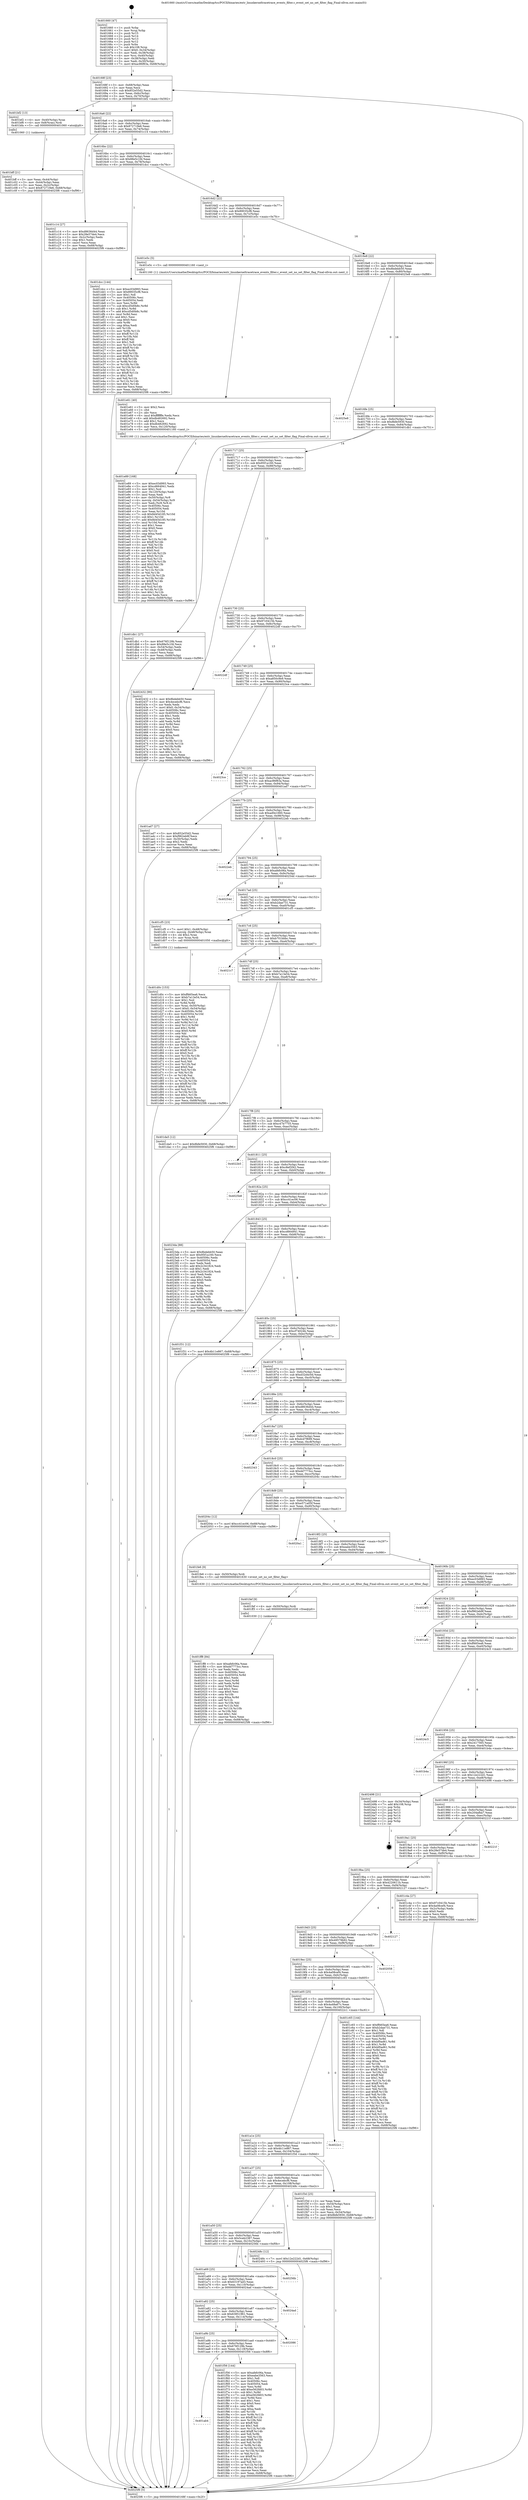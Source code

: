 digraph "0x401660" {
  label = "0x401660 (/mnt/c/Users/mathe/Desktop/tcc/POCII/binaries/extr_linuxkerneltracetrace_events_filter.c_event_set_no_set_filter_flag_Final-ollvm.out::main(0))"
  labelloc = "t"
  node[shape=record]

  Entry [label="",width=0.3,height=0.3,shape=circle,fillcolor=black,style=filled]
  "0x40168f" [label="{
     0x40168f [23]\l
     | [instrs]\l
     &nbsp;&nbsp;0x40168f \<+3\>: mov -0x68(%rbp),%eax\l
     &nbsp;&nbsp;0x401692 \<+2\>: mov %eax,%ecx\l
     &nbsp;&nbsp;0x401694 \<+6\>: sub $0x852e55d2,%ecx\l
     &nbsp;&nbsp;0x40169a \<+3\>: mov %eax,-0x6c(%rbp)\l
     &nbsp;&nbsp;0x40169d \<+3\>: mov %ecx,-0x70(%rbp)\l
     &nbsp;&nbsp;0x4016a0 \<+6\>: je 0000000000401bf2 \<main+0x592\>\l
  }"]
  "0x401bf2" [label="{
     0x401bf2 [13]\l
     | [instrs]\l
     &nbsp;&nbsp;0x401bf2 \<+4\>: mov -0x40(%rbp),%rax\l
     &nbsp;&nbsp;0x401bf6 \<+4\>: mov 0x8(%rax),%rdi\l
     &nbsp;&nbsp;0x401bfa \<+5\>: call 0000000000401060 \<atoi@plt\>\l
     | [calls]\l
     &nbsp;&nbsp;0x401060 \{1\} (unknown)\l
  }"]
  "0x4016a6" [label="{
     0x4016a6 [22]\l
     | [instrs]\l
     &nbsp;&nbsp;0x4016a6 \<+5\>: jmp 00000000004016ab \<main+0x4b\>\l
     &nbsp;&nbsp;0x4016ab \<+3\>: mov -0x6c(%rbp),%eax\l
     &nbsp;&nbsp;0x4016ae \<+5\>: sub $0x872719e6,%eax\l
     &nbsp;&nbsp;0x4016b3 \<+3\>: mov %eax,-0x74(%rbp)\l
     &nbsp;&nbsp;0x4016b6 \<+6\>: je 0000000000401c14 \<main+0x5b4\>\l
  }"]
  Exit [label="",width=0.3,height=0.3,shape=circle,fillcolor=black,style=filled,peripheries=2]
  "0x401c14" [label="{
     0x401c14 [27]\l
     | [instrs]\l
     &nbsp;&nbsp;0x401c14 \<+5\>: mov $0xd8636d44,%eax\l
     &nbsp;&nbsp;0x401c19 \<+5\>: mov $0x28e57de4,%ecx\l
     &nbsp;&nbsp;0x401c1e \<+3\>: mov -0x2c(%rbp),%edx\l
     &nbsp;&nbsp;0x401c21 \<+3\>: cmp $0x1,%edx\l
     &nbsp;&nbsp;0x401c24 \<+3\>: cmovl %ecx,%eax\l
     &nbsp;&nbsp;0x401c27 \<+3\>: mov %eax,-0x68(%rbp)\l
     &nbsp;&nbsp;0x401c2a \<+5\>: jmp 00000000004025f6 \<main+0xf96\>\l
  }"]
  "0x4016bc" [label="{
     0x4016bc [22]\l
     | [instrs]\l
     &nbsp;&nbsp;0x4016bc \<+5\>: jmp 00000000004016c1 \<main+0x61\>\l
     &nbsp;&nbsp;0x4016c1 \<+3\>: mov -0x6c(%rbp),%eax\l
     &nbsp;&nbsp;0x4016c4 \<+5\>: sub $0x88e5c1fd,%eax\l
     &nbsp;&nbsp;0x4016c9 \<+3\>: mov %eax,-0x78(%rbp)\l
     &nbsp;&nbsp;0x4016cc \<+6\>: je 0000000000401dcc \<main+0x76c\>\l
  }"]
  "0x401ff8" [label="{
     0x401ff8 [84]\l
     | [instrs]\l
     &nbsp;&nbsp;0x401ff8 \<+5\>: mov $0xafefc06a,%eax\l
     &nbsp;&nbsp;0x401ffd \<+5\>: mov $0xdd7773cc,%ecx\l
     &nbsp;&nbsp;0x402002 \<+2\>: xor %edx,%edx\l
     &nbsp;&nbsp;0x402004 \<+7\>: mov 0x40506c,%esi\l
     &nbsp;&nbsp;0x40200b \<+8\>: mov 0x405054,%r8d\l
     &nbsp;&nbsp;0x402013 \<+3\>: sub $0x1,%edx\l
     &nbsp;&nbsp;0x402016 \<+3\>: mov %esi,%r9d\l
     &nbsp;&nbsp;0x402019 \<+3\>: add %edx,%r9d\l
     &nbsp;&nbsp;0x40201c \<+4\>: imul %r9d,%esi\l
     &nbsp;&nbsp;0x402020 \<+3\>: and $0x1,%esi\l
     &nbsp;&nbsp;0x402023 \<+3\>: cmp $0x0,%esi\l
     &nbsp;&nbsp;0x402026 \<+4\>: sete %r10b\l
     &nbsp;&nbsp;0x40202a \<+4\>: cmp $0xa,%r8d\l
     &nbsp;&nbsp;0x40202e \<+4\>: setl %r11b\l
     &nbsp;&nbsp;0x402032 \<+3\>: mov %r10b,%bl\l
     &nbsp;&nbsp;0x402035 \<+3\>: and %r11b,%bl\l
     &nbsp;&nbsp;0x402038 \<+3\>: xor %r11b,%r10b\l
     &nbsp;&nbsp;0x40203b \<+3\>: or %r10b,%bl\l
     &nbsp;&nbsp;0x40203e \<+3\>: test $0x1,%bl\l
     &nbsp;&nbsp;0x402041 \<+3\>: cmovne %ecx,%eax\l
     &nbsp;&nbsp;0x402044 \<+3\>: mov %eax,-0x68(%rbp)\l
     &nbsp;&nbsp;0x402047 \<+5\>: jmp 00000000004025f6 \<main+0xf96\>\l
  }"]
  "0x401dcc" [label="{
     0x401dcc [144]\l
     | [instrs]\l
     &nbsp;&nbsp;0x401dcc \<+5\>: mov $0xec03d993,%eax\l
     &nbsp;&nbsp;0x401dd1 \<+5\>: mov $0x89035cf8,%ecx\l
     &nbsp;&nbsp;0x401dd6 \<+2\>: mov $0x1,%dl\l
     &nbsp;&nbsp;0x401dd8 \<+7\>: mov 0x40506c,%esi\l
     &nbsp;&nbsp;0x401ddf \<+7\>: mov 0x405054,%edi\l
     &nbsp;&nbsp;0x401de6 \<+3\>: mov %esi,%r8d\l
     &nbsp;&nbsp;0x401de9 \<+7\>: sub $0xcd5d0b8c,%r8d\l
     &nbsp;&nbsp;0x401df0 \<+4\>: sub $0x1,%r8d\l
     &nbsp;&nbsp;0x401df4 \<+7\>: add $0xcd5d0b8c,%r8d\l
     &nbsp;&nbsp;0x401dfb \<+4\>: imul %r8d,%esi\l
     &nbsp;&nbsp;0x401dff \<+3\>: and $0x1,%esi\l
     &nbsp;&nbsp;0x401e02 \<+3\>: cmp $0x0,%esi\l
     &nbsp;&nbsp;0x401e05 \<+4\>: sete %r9b\l
     &nbsp;&nbsp;0x401e09 \<+3\>: cmp $0xa,%edi\l
     &nbsp;&nbsp;0x401e0c \<+4\>: setl %r10b\l
     &nbsp;&nbsp;0x401e10 \<+3\>: mov %r9b,%r11b\l
     &nbsp;&nbsp;0x401e13 \<+4\>: xor $0xff,%r11b\l
     &nbsp;&nbsp;0x401e17 \<+3\>: mov %r10b,%bl\l
     &nbsp;&nbsp;0x401e1a \<+3\>: xor $0xff,%bl\l
     &nbsp;&nbsp;0x401e1d \<+3\>: xor $0x1,%dl\l
     &nbsp;&nbsp;0x401e20 \<+3\>: mov %r11b,%r14b\l
     &nbsp;&nbsp;0x401e23 \<+4\>: and $0xff,%r14b\l
     &nbsp;&nbsp;0x401e27 \<+3\>: and %dl,%r9b\l
     &nbsp;&nbsp;0x401e2a \<+3\>: mov %bl,%r15b\l
     &nbsp;&nbsp;0x401e2d \<+4\>: and $0xff,%r15b\l
     &nbsp;&nbsp;0x401e31 \<+3\>: and %dl,%r10b\l
     &nbsp;&nbsp;0x401e34 \<+3\>: or %r9b,%r14b\l
     &nbsp;&nbsp;0x401e37 \<+3\>: or %r10b,%r15b\l
     &nbsp;&nbsp;0x401e3a \<+3\>: xor %r15b,%r14b\l
     &nbsp;&nbsp;0x401e3d \<+3\>: or %bl,%r11b\l
     &nbsp;&nbsp;0x401e40 \<+4\>: xor $0xff,%r11b\l
     &nbsp;&nbsp;0x401e44 \<+3\>: or $0x1,%dl\l
     &nbsp;&nbsp;0x401e47 \<+3\>: and %dl,%r11b\l
     &nbsp;&nbsp;0x401e4a \<+3\>: or %r11b,%r14b\l
     &nbsp;&nbsp;0x401e4d \<+4\>: test $0x1,%r14b\l
     &nbsp;&nbsp;0x401e51 \<+3\>: cmovne %ecx,%eax\l
     &nbsp;&nbsp;0x401e54 \<+3\>: mov %eax,-0x68(%rbp)\l
     &nbsp;&nbsp;0x401e57 \<+5\>: jmp 00000000004025f6 \<main+0xf96\>\l
  }"]
  "0x4016d2" [label="{
     0x4016d2 [22]\l
     | [instrs]\l
     &nbsp;&nbsp;0x4016d2 \<+5\>: jmp 00000000004016d7 \<main+0x77\>\l
     &nbsp;&nbsp;0x4016d7 \<+3\>: mov -0x6c(%rbp),%eax\l
     &nbsp;&nbsp;0x4016da \<+5\>: sub $0x89035cf8,%eax\l
     &nbsp;&nbsp;0x4016df \<+3\>: mov %eax,-0x7c(%rbp)\l
     &nbsp;&nbsp;0x4016e2 \<+6\>: je 0000000000401e5c \<main+0x7fc\>\l
  }"]
  "0x401fef" [label="{
     0x401fef [9]\l
     | [instrs]\l
     &nbsp;&nbsp;0x401fef \<+4\>: mov -0x50(%rbp),%rdi\l
     &nbsp;&nbsp;0x401ff3 \<+5\>: call 0000000000401030 \<free@plt\>\l
     | [calls]\l
     &nbsp;&nbsp;0x401030 \{1\} (unknown)\l
  }"]
  "0x401e5c" [label="{
     0x401e5c [5]\l
     | [instrs]\l
     &nbsp;&nbsp;0x401e5c \<+5\>: call 0000000000401160 \<next_i\>\l
     | [calls]\l
     &nbsp;&nbsp;0x401160 \{1\} (/mnt/c/Users/mathe/Desktop/tcc/POCII/binaries/extr_linuxkerneltracetrace_events_filter.c_event_set_no_set_filter_flag_Final-ollvm.out::next_i)\l
  }"]
  "0x4016e8" [label="{
     0x4016e8 [22]\l
     | [instrs]\l
     &nbsp;&nbsp;0x4016e8 \<+5\>: jmp 00000000004016ed \<main+0x8d\>\l
     &nbsp;&nbsp;0x4016ed \<+3\>: mov -0x6c(%rbp),%eax\l
     &nbsp;&nbsp;0x4016f0 \<+5\>: sub $0x8bdebb50,%eax\l
     &nbsp;&nbsp;0x4016f5 \<+3\>: mov %eax,-0x80(%rbp)\l
     &nbsp;&nbsp;0x4016f8 \<+6\>: je 00000000004025e8 \<main+0xf88\>\l
  }"]
  "0x401ab4" [label="{
     0x401ab4\l
  }", style=dashed]
  "0x4025e8" [label="{
     0x4025e8\l
  }", style=dashed]
  "0x4016fe" [label="{
     0x4016fe [25]\l
     | [instrs]\l
     &nbsp;&nbsp;0x4016fe \<+5\>: jmp 0000000000401703 \<main+0xa3\>\l
     &nbsp;&nbsp;0x401703 \<+3\>: mov -0x6c(%rbp),%eax\l
     &nbsp;&nbsp;0x401706 \<+5\>: sub $0x8bfe5930,%eax\l
     &nbsp;&nbsp;0x40170b \<+6\>: mov %eax,-0x84(%rbp)\l
     &nbsp;&nbsp;0x401711 \<+6\>: je 0000000000401db1 \<main+0x751\>\l
  }"]
  "0x401f56" [label="{
     0x401f56 [144]\l
     | [instrs]\l
     &nbsp;&nbsp;0x401f56 \<+5\>: mov $0xafefc06a,%eax\l
     &nbsp;&nbsp;0x401f5b \<+5\>: mov $0xeabe3563,%ecx\l
     &nbsp;&nbsp;0x401f60 \<+2\>: mov $0x1,%dl\l
     &nbsp;&nbsp;0x401f62 \<+7\>: mov 0x40506c,%esi\l
     &nbsp;&nbsp;0x401f69 \<+7\>: mov 0x405054,%edi\l
     &nbsp;&nbsp;0x401f70 \<+3\>: mov %esi,%r8d\l
     &nbsp;&nbsp;0x401f73 \<+7\>: add $0xe562fd03,%r8d\l
     &nbsp;&nbsp;0x401f7a \<+4\>: sub $0x1,%r8d\l
     &nbsp;&nbsp;0x401f7e \<+7\>: sub $0xe562fd03,%r8d\l
     &nbsp;&nbsp;0x401f85 \<+4\>: imul %r8d,%esi\l
     &nbsp;&nbsp;0x401f89 \<+3\>: and $0x1,%esi\l
     &nbsp;&nbsp;0x401f8c \<+3\>: cmp $0x0,%esi\l
     &nbsp;&nbsp;0x401f8f \<+4\>: sete %r9b\l
     &nbsp;&nbsp;0x401f93 \<+3\>: cmp $0xa,%edi\l
     &nbsp;&nbsp;0x401f96 \<+4\>: setl %r10b\l
     &nbsp;&nbsp;0x401f9a \<+3\>: mov %r9b,%r11b\l
     &nbsp;&nbsp;0x401f9d \<+4\>: xor $0xff,%r11b\l
     &nbsp;&nbsp;0x401fa1 \<+3\>: mov %r10b,%bl\l
     &nbsp;&nbsp;0x401fa4 \<+3\>: xor $0xff,%bl\l
     &nbsp;&nbsp;0x401fa7 \<+3\>: xor $0x1,%dl\l
     &nbsp;&nbsp;0x401faa \<+3\>: mov %r11b,%r14b\l
     &nbsp;&nbsp;0x401fad \<+4\>: and $0xff,%r14b\l
     &nbsp;&nbsp;0x401fb1 \<+3\>: and %dl,%r9b\l
     &nbsp;&nbsp;0x401fb4 \<+3\>: mov %bl,%r15b\l
     &nbsp;&nbsp;0x401fb7 \<+4\>: and $0xff,%r15b\l
     &nbsp;&nbsp;0x401fbb \<+3\>: and %dl,%r10b\l
     &nbsp;&nbsp;0x401fbe \<+3\>: or %r9b,%r14b\l
     &nbsp;&nbsp;0x401fc1 \<+3\>: or %r10b,%r15b\l
     &nbsp;&nbsp;0x401fc4 \<+3\>: xor %r15b,%r14b\l
     &nbsp;&nbsp;0x401fc7 \<+3\>: or %bl,%r11b\l
     &nbsp;&nbsp;0x401fca \<+4\>: xor $0xff,%r11b\l
     &nbsp;&nbsp;0x401fce \<+3\>: or $0x1,%dl\l
     &nbsp;&nbsp;0x401fd1 \<+3\>: and %dl,%r11b\l
     &nbsp;&nbsp;0x401fd4 \<+3\>: or %r11b,%r14b\l
     &nbsp;&nbsp;0x401fd7 \<+4\>: test $0x1,%r14b\l
     &nbsp;&nbsp;0x401fdb \<+3\>: cmovne %ecx,%eax\l
     &nbsp;&nbsp;0x401fde \<+3\>: mov %eax,-0x68(%rbp)\l
     &nbsp;&nbsp;0x401fe1 \<+5\>: jmp 00000000004025f6 \<main+0xf96\>\l
  }"]
  "0x401db1" [label="{
     0x401db1 [27]\l
     | [instrs]\l
     &nbsp;&nbsp;0x401db1 \<+5\>: mov $0x676f129b,%eax\l
     &nbsp;&nbsp;0x401db6 \<+5\>: mov $0x88e5c1fd,%ecx\l
     &nbsp;&nbsp;0x401dbb \<+3\>: mov -0x54(%rbp),%edx\l
     &nbsp;&nbsp;0x401dbe \<+3\>: cmp -0x48(%rbp),%edx\l
     &nbsp;&nbsp;0x401dc1 \<+3\>: cmovl %ecx,%eax\l
     &nbsp;&nbsp;0x401dc4 \<+3\>: mov %eax,-0x68(%rbp)\l
     &nbsp;&nbsp;0x401dc7 \<+5\>: jmp 00000000004025f6 \<main+0xf96\>\l
  }"]
  "0x401717" [label="{
     0x401717 [25]\l
     | [instrs]\l
     &nbsp;&nbsp;0x401717 \<+5\>: jmp 000000000040171c \<main+0xbc\>\l
     &nbsp;&nbsp;0x40171c \<+3\>: mov -0x6c(%rbp),%eax\l
     &nbsp;&nbsp;0x40171f \<+5\>: sub $0x95f1a160,%eax\l
     &nbsp;&nbsp;0x401724 \<+6\>: mov %eax,-0x88(%rbp)\l
     &nbsp;&nbsp;0x40172a \<+6\>: je 0000000000402432 \<main+0xdd2\>\l
  }"]
  "0x401a9b" [label="{
     0x401a9b [25]\l
     | [instrs]\l
     &nbsp;&nbsp;0x401a9b \<+5\>: jmp 0000000000401aa0 \<main+0x440\>\l
     &nbsp;&nbsp;0x401aa0 \<+3\>: mov -0x6c(%rbp),%eax\l
     &nbsp;&nbsp;0x401aa3 \<+5\>: sub $0x676f129b,%eax\l
     &nbsp;&nbsp;0x401aa8 \<+6\>: mov %eax,-0x118(%rbp)\l
     &nbsp;&nbsp;0x401aae \<+6\>: je 0000000000401f56 \<main+0x8f6\>\l
  }"]
  "0x402432" [label="{
     0x402432 [90]\l
     | [instrs]\l
     &nbsp;&nbsp;0x402432 \<+5\>: mov $0x8bdebb50,%eax\l
     &nbsp;&nbsp;0x402437 \<+5\>: mov $0x4ecebcf6,%ecx\l
     &nbsp;&nbsp;0x40243c \<+2\>: xor %edx,%edx\l
     &nbsp;&nbsp;0x40243e \<+7\>: movl $0x0,-0x34(%rbp)\l
     &nbsp;&nbsp;0x402445 \<+7\>: mov 0x40506c,%esi\l
     &nbsp;&nbsp;0x40244c \<+7\>: mov 0x405054,%edi\l
     &nbsp;&nbsp;0x402453 \<+3\>: sub $0x1,%edx\l
     &nbsp;&nbsp;0x402456 \<+3\>: mov %esi,%r8d\l
     &nbsp;&nbsp;0x402459 \<+3\>: add %edx,%r8d\l
     &nbsp;&nbsp;0x40245c \<+4\>: imul %r8d,%esi\l
     &nbsp;&nbsp;0x402460 \<+3\>: and $0x1,%esi\l
     &nbsp;&nbsp;0x402463 \<+3\>: cmp $0x0,%esi\l
     &nbsp;&nbsp;0x402466 \<+4\>: sete %r9b\l
     &nbsp;&nbsp;0x40246a \<+3\>: cmp $0xa,%edi\l
     &nbsp;&nbsp;0x40246d \<+4\>: setl %r10b\l
     &nbsp;&nbsp;0x402471 \<+3\>: mov %r9b,%r11b\l
     &nbsp;&nbsp;0x402474 \<+3\>: and %r10b,%r11b\l
     &nbsp;&nbsp;0x402477 \<+3\>: xor %r10b,%r9b\l
     &nbsp;&nbsp;0x40247a \<+3\>: or %r9b,%r11b\l
     &nbsp;&nbsp;0x40247d \<+4\>: test $0x1,%r11b\l
     &nbsp;&nbsp;0x402481 \<+3\>: cmovne %ecx,%eax\l
     &nbsp;&nbsp;0x402484 \<+3\>: mov %eax,-0x68(%rbp)\l
     &nbsp;&nbsp;0x402487 \<+5\>: jmp 00000000004025f6 \<main+0xf96\>\l
  }"]
  "0x401730" [label="{
     0x401730 [25]\l
     | [instrs]\l
     &nbsp;&nbsp;0x401730 \<+5\>: jmp 0000000000401735 \<main+0xd5\>\l
     &nbsp;&nbsp;0x401735 \<+3\>: mov -0x6c(%rbp),%eax\l
     &nbsp;&nbsp;0x401738 \<+5\>: sub $0x97c0415b,%eax\l
     &nbsp;&nbsp;0x40173d \<+6\>: mov %eax,-0x8c(%rbp)\l
     &nbsp;&nbsp;0x401743 \<+6\>: je 00000000004022df \<main+0xc7f\>\l
  }"]
  "0x402086" [label="{
     0x402086\l
  }", style=dashed]
  "0x4022df" [label="{
     0x4022df\l
  }", style=dashed]
  "0x401749" [label="{
     0x401749 [25]\l
     | [instrs]\l
     &nbsp;&nbsp;0x401749 \<+5\>: jmp 000000000040174e \<main+0xee\>\l
     &nbsp;&nbsp;0x40174e \<+3\>: mov -0x6c(%rbp),%eax\l
     &nbsp;&nbsp;0x401751 \<+5\>: sub $0xa850c9e9,%eax\l
     &nbsp;&nbsp;0x401756 \<+6\>: mov %eax,-0x90(%rbp)\l
     &nbsp;&nbsp;0x40175c \<+6\>: je 00000000004023ce \<main+0xd6e\>\l
  }"]
  "0x401a82" [label="{
     0x401a82 [25]\l
     | [instrs]\l
     &nbsp;&nbsp;0x401a82 \<+5\>: jmp 0000000000401a87 \<main+0x427\>\l
     &nbsp;&nbsp;0x401a87 \<+3\>: mov -0x6c(%rbp),%eax\l
     &nbsp;&nbsp;0x401a8a \<+5\>: sub $0x63851961,%eax\l
     &nbsp;&nbsp;0x401a8f \<+6\>: mov %eax,-0x114(%rbp)\l
     &nbsp;&nbsp;0x401a95 \<+6\>: je 0000000000402086 \<main+0xa26\>\l
  }"]
  "0x4023ce" [label="{
     0x4023ce\l
  }", style=dashed]
  "0x401762" [label="{
     0x401762 [25]\l
     | [instrs]\l
     &nbsp;&nbsp;0x401762 \<+5\>: jmp 0000000000401767 \<main+0x107\>\l
     &nbsp;&nbsp;0x401767 \<+3\>: mov -0x6c(%rbp),%eax\l
     &nbsp;&nbsp;0x40176a \<+5\>: sub $0xac86f83a,%eax\l
     &nbsp;&nbsp;0x40176f \<+6\>: mov %eax,-0x94(%rbp)\l
     &nbsp;&nbsp;0x401775 \<+6\>: je 0000000000401ad7 \<main+0x477\>\l
  }"]
  "0x4024ad" [label="{
     0x4024ad\l
  }", style=dashed]
  "0x401ad7" [label="{
     0x401ad7 [27]\l
     | [instrs]\l
     &nbsp;&nbsp;0x401ad7 \<+5\>: mov $0x852e55d2,%eax\l
     &nbsp;&nbsp;0x401adc \<+5\>: mov $0xf962eb9f,%ecx\l
     &nbsp;&nbsp;0x401ae1 \<+3\>: mov -0x30(%rbp),%edx\l
     &nbsp;&nbsp;0x401ae4 \<+3\>: cmp $0x2,%edx\l
     &nbsp;&nbsp;0x401ae7 \<+3\>: cmovne %ecx,%eax\l
     &nbsp;&nbsp;0x401aea \<+3\>: mov %eax,-0x68(%rbp)\l
     &nbsp;&nbsp;0x401aed \<+5\>: jmp 00000000004025f6 \<main+0xf96\>\l
  }"]
  "0x40177b" [label="{
     0x40177b [25]\l
     | [instrs]\l
     &nbsp;&nbsp;0x40177b \<+5\>: jmp 0000000000401780 \<main+0x120\>\l
     &nbsp;&nbsp;0x401780 \<+3\>: mov -0x6c(%rbp),%eax\l
     &nbsp;&nbsp;0x401783 \<+5\>: sub $0xad0e1660,%eax\l
     &nbsp;&nbsp;0x401788 \<+6\>: mov %eax,-0x98(%rbp)\l
     &nbsp;&nbsp;0x40178e \<+6\>: je 00000000004022eb \<main+0xc8b\>\l
  }"]
  "0x4025f6" [label="{
     0x4025f6 [5]\l
     | [instrs]\l
     &nbsp;&nbsp;0x4025f6 \<+5\>: jmp 000000000040168f \<main+0x2f\>\l
  }"]
  "0x401660" [label="{
     0x401660 [47]\l
     | [instrs]\l
     &nbsp;&nbsp;0x401660 \<+1\>: push %rbp\l
     &nbsp;&nbsp;0x401661 \<+3\>: mov %rsp,%rbp\l
     &nbsp;&nbsp;0x401664 \<+2\>: push %r15\l
     &nbsp;&nbsp;0x401666 \<+2\>: push %r14\l
     &nbsp;&nbsp;0x401668 \<+2\>: push %r13\l
     &nbsp;&nbsp;0x40166a \<+2\>: push %r12\l
     &nbsp;&nbsp;0x40166c \<+1\>: push %rbx\l
     &nbsp;&nbsp;0x40166d \<+7\>: sub $0x108,%rsp\l
     &nbsp;&nbsp;0x401674 \<+7\>: movl $0x0,-0x34(%rbp)\l
     &nbsp;&nbsp;0x40167b \<+3\>: mov %edi,-0x38(%rbp)\l
     &nbsp;&nbsp;0x40167e \<+4\>: mov %rsi,-0x40(%rbp)\l
     &nbsp;&nbsp;0x401682 \<+3\>: mov -0x38(%rbp),%edi\l
     &nbsp;&nbsp;0x401685 \<+3\>: mov %edi,-0x30(%rbp)\l
     &nbsp;&nbsp;0x401688 \<+7\>: movl $0xac86f83a,-0x68(%rbp)\l
  }"]
  "0x401bff" [label="{
     0x401bff [21]\l
     | [instrs]\l
     &nbsp;&nbsp;0x401bff \<+3\>: mov %eax,-0x44(%rbp)\l
     &nbsp;&nbsp;0x401c02 \<+3\>: mov -0x44(%rbp),%eax\l
     &nbsp;&nbsp;0x401c05 \<+3\>: mov %eax,-0x2c(%rbp)\l
     &nbsp;&nbsp;0x401c08 \<+7\>: movl $0x872719e6,-0x68(%rbp)\l
     &nbsp;&nbsp;0x401c0f \<+5\>: jmp 00000000004025f6 \<main+0xf96\>\l
  }"]
  "0x401a69" [label="{
     0x401a69 [25]\l
     | [instrs]\l
     &nbsp;&nbsp;0x401a69 \<+5\>: jmp 0000000000401a6e \<main+0x40e\>\l
     &nbsp;&nbsp;0x401a6e \<+3\>: mov -0x6c(%rbp),%eax\l
     &nbsp;&nbsp;0x401a71 \<+5\>: sub $0x63197ad3,%eax\l
     &nbsp;&nbsp;0x401a76 \<+6\>: mov %eax,-0x110(%rbp)\l
     &nbsp;&nbsp;0x401a7c \<+6\>: je 00000000004024ad \<main+0xe4d\>\l
  }"]
  "0x4022eb" [label="{
     0x4022eb\l
  }", style=dashed]
  "0x401794" [label="{
     0x401794 [25]\l
     | [instrs]\l
     &nbsp;&nbsp;0x401794 \<+5\>: jmp 0000000000401799 \<main+0x139\>\l
     &nbsp;&nbsp;0x401799 \<+3\>: mov -0x6c(%rbp),%eax\l
     &nbsp;&nbsp;0x40179c \<+5\>: sub $0xafefc06a,%eax\l
     &nbsp;&nbsp;0x4017a1 \<+6\>: mov %eax,-0x9c(%rbp)\l
     &nbsp;&nbsp;0x4017a7 \<+6\>: je 000000000040254d \<main+0xeed\>\l
  }"]
  "0x40256b" [label="{
     0x40256b\l
  }", style=dashed]
  "0x40254d" [label="{
     0x40254d\l
  }", style=dashed]
  "0x4017ad" [label="{
     0x4017ad [25]\l
     | [instrs]\l
     &nbsp;&nbsp;0x4017ad \<+5\>: jmp 00000000004017b2 \<main+0x152\>\l
     &nbsp;&nbsp;0x4017b2 \<+3\>: mov -0x6c(%rbp),%eax\l
     &nbsp;&nbsp;0x4017b5 \<+5\>: sub $0xb2dae731,%eax\l
     &nbsp;&nbsp;0x4017ba \<+6\>: mov %eax,-0xa0(%rbp)\l
     &nbsp;&nbsp;0x4017c0 \<+6\>: je 0000000000401cf5 \<main+0x695\>\l
  }"]
  "0x401a50" [label="{
     0x401a50 [25]\l
     | [instrs]\l
     &nbsp;&nbsp;0x401a50 \<+5\>: jmp 0000000000401a55 \<main+0x3f5\>\l
     &nbsp;&nbsp;0x401a55 \<+3\>: mov -0x6c(%rbp),%eax\l
     &nbsp;&nbsp;0x401a58 \<+5\>: sub $0x5ceb2387,%eax\l
     &nbsp;&nbsp;0x401a5d \<+6\>: mov %eax,-0x10c(%rbp)\l
     &nbsp;&nbsp;0x401a63 \<+6\>: je 000000000040256b \<main+0xf0b\>\l
  }"]
  "0x401cf5" [label="{
     0x401cf5 [23]\l
     | [instrs]\l
     &nbsp;&nbsp;0x401cf5 \<+7\>: movl $0x1,-0x48(%rbp)\l
     &nbsp;&nbsp;0x401cfc \<+4\>: movslq -0x48(%rbp),%rax\l
     &nbsp;&nbsp;0x401d00 \<+4\>: shl $0x2,%rax\l
     &nbsp;&nbsp;0x401d04 \<+3\>: mov %rax,%rdi\l
     &nbsp;&nbsp;0x401d07 \<+5\>: call 0000000000401050 \<malloc@plt\>\l
     | [calls]\l
     &nbsp;&nbsp;0x401050 \{1\} (unknown)\l
  }"]
  "0x4017c6" [label="{
     0x4017c6 [25]\l
     | [instrs]\l
     &nbsp;&nbsp;0x4017c6 \<+5\>: jmp 00000000004017cb \<main+0x16b\>\l
     &nbsp;&nbsp;0x4017cb \<+3\>: mov -0x6c(%rbp),%eax\l
     &nbsp;&nbsp;0x4017ce \<+5\>: sub $0xb701bbbc,%eax\l
     &nbsp;&nbsp;0x4017d3 \<+6\>: mov %eax,-0xa4(%rbp)\l
     &nbsp;&nbsp;0x4017d9 \<+6\>: je 00000000004021c7 \<main+0xb67\>\l
  }"]
  "0x40248c" [label="{
     0x40248c [12]\l
     | [instrs]\l
     &nbsp;&nbsp;0x40248c \<+7\>: movl $0x12e222d1,-0x68(%rbp)\l
     &nbsp;&nbsp;0x402493 \<+5\>: jmp 00000000004025f6 \<main+0xf96\>\l
  }"]
  "0x4021c7" [label="{
     0x4021c7\l
  }", style=dashed]
  "0x4017df" [label="{
     0x4017df [25]\l
     | [instrs]\l
     &nbsp;&nbsp;0x4017df \<+5\>: jmp 00000000004017e4 \<main+0x184\>\l
     &nbsp;&nbsp;0x4017e4 \<+3\>: mov -0x6c(%rbp),%eax\l
     &nbsp;&nbsp;0x4017e7 \<+5\>: sub $0xb7a13e54,%eax\l
     &nbsp;&nbsp;0x4017ec \<+6\>: mov %eax,-0xa8(%rbp)\l
     &nbsp;&nbsp;0x4017f2 \<+6\>: je 0000000000401da5 \<main+0x745\>\l
  }"]
  "0x401a37" [label="{
     0x401a37 [25]\l
     | [instrs]\l
     &nbsp;&nbsp;0x401a37 \<+5\>: jmp 0000000000401a3c \<main+0x3dc\>\l
     &nbsp;&nbsp;0x401a3c \<+3\>: mov -0x6c(%rbp),%eax\l
     &nbsp;&nbsp;0x401a3f \<+5\>: sub $0x4ecebcf6,%eax\l
     &nbsp;&nbsp;0x401a44 \<+6\>: mov %eax,-0x108(%rbp)\l
     &nbsp;&nbsp;0x401a4a \<+6\>: je 000000000040248c \<main+0xe2c\>\l
  }"]
  "0x401da5" [label="{
     0x401da5 [12]\l
     | [instrs]\l
     &nbsp;&nbsp;0x401da5 \<+7\>: movl $0x8bfe5930,-0x68(%rbp)\l
     &nbsp;&nbsp;0x401dac \<+5\>: jmp 00000000004025f6 \<main+0xf96\>\l
  }"]
  "0x4017f8" [label="{
     0x4017f8 [25]\l
     | [instrs]\l
     &nbsp;&nbsp;0x4017f8 \<+5\>: jmp 00000000004017fd \<main+0x19d\>\l
     &nbsp;&nbsp;0x4017fd \<+3\>: mov -0x6c(%rbp),%eax\l
     &nbsp;&nbsp;0x401800 \<+5\>: sub $0xc47b7755,%eax\l
     &nbsp;&nbsp;0x401805 \<+6\>: mov %eax,-0xac(%rbp)\l
     &nbsp;&nbsp;0x40180b \<+6\>: je 00000000004022b5 \<main+0xc55\>\l
  }"]
  "0x401f3d" [label="{
     0x401f3d [25]\l
     | [instrs]\l
     &nbsp;&nbsp;0x401f3d \<+2\>: xor %eax,%eax\l
     &nbsp;&nbsp;0x401f3f \<+3\>: mov -0x54(%rbp),%ecx\l
     &nbsp;&nbsp;0x401f42 \<+3\>: sub $0x1,%eax\l
     &nbsp;&nbsp;0x401f45 \<+2\>: sub %eax,%ecx\l
     &nbsp;&nbsp;0x401f47 \<+3\>: mov %ecx,-0x54(%rbp)\l
     &nbsp;&nbsp;0x401f4a \<+7\>: movl $0x8bfe5930,-0x68(%rbp)\l
     &nbsp;&nbsp;0x401f51 \<+5\>: jmp 00000000004025f6 \<main+0xf96\>\l
  }"]
  "0x4022b5" [label="{
     0x4022b5\l
  }", style=dashed]
  "0x401811" [label="{
     0x401811 [25]\l
     | [instrs]\l
     &nbsp;&nbsp;0x401811 \<+5\>: jmp 0000000000401816 \<main+0x1b6\>\l
     &nbsp;&nbsp;0x401816 \<+3\>: mov -0x6c(%rbp),%eax\l
     &nbsp;&nbsp;0x401819 \<+5\>: sub $0xc8ef2f42,%eax\l
     &nbsp;&nbsp;0x40181e \<+6\>: mov %eax,-0xb0(%rbp)\l
     &nbsp;&nbsp;0x401824 \<+6\>: je 00000000004025b8 \<main+0xf58\>\l
  }"]
  "0x401a1e" [label="{
     0x401a1e [25]\l
     | [instrs]\l
     &nbsp;&nbsp;0x401a1e \<+5\>: jmp 0000000000401a23 \<main+0x3c3\>\l
     &nbsp;&nbsp;0x401a23 \<+3\>: mov -0x6c(%rbp),%eax\l
     &nbsp;&nbsp;0x401a26 \<+5\>: sub $0x4b11e867,%eax\l
     &nbsp;&nbsp;0x401a2b \<+6\>: mov %eax,-0x104(%rbp)\l
     &nbsp;&nbsp;0x401a31 \<+6\>: je 0000000000401f3d \<main+0x8dd\>\l
  }"]
  "0x4025b8" [label="{
     0x4025b8\l
  }", style=dashed]
  "0x40182a" [label="{
     0x40182a [25]\l
     | [instrs]\l
     &nbsp;&nbsp;0x40182a \<+5\>: jmp 000000000040182f \<main+0x1cf\>\l
     &nbsp;&nbsp;0x40182f \<+3\>: mov -0x6c(%rbp),%eax\l
     &nbsp;&nbsp;0x401832 \<+5\>: sub $0xcc41ec06,%eax\l
     &nbsp;&nbsp;0x401837 \<+6\>: mov %eax,-0xb4(%rbp)\l
     &nbsp;&nbsp;0x40183d \<+6\>: je 00000000004023da \<main+0xd7a\>\l
  }"]
  "0x4022c1" [label="{
     0x4022c1\l
  }", style=dashed]
  "0x4023da" [label="{
     0x4023da [88]\l
     | [instrs]\l
     &nbsp;&nbsp;0x4023da \<+5\>: mov $0x8bdebb50,%eax\l
     &nbsp;&nbsp;0x4023df \<+5\>: mov $0x95f1a160,%ecx\l
     &nbsp;&nbsp;0x4023e4 \<+7\>: mov 0x40506c,%edx\l
     &nbsp;&nbsp;0x4023eb \<+7\>: mov 0x405054,%esi\l
     &nbsp;&nbsp;0x4023f2 \<+2\>: mov %edx,%edi\l
     &nbsp;&nbsp;0x4023f4 \<+6\>: add $0x2c341824,%edi\l
     &nbsp;&nbsp;0x4023fa \<+3\>: sub $0x1,%edi\l
     &nbsp;&nbsp;0x4023fd \<+6\>: sub $0x2c341824,%edi\l
     &nbsp;&nbsp;0x402403 \<+3\>: imul %edi,%edx\l
     &nbsp;&nbsp;0x402406 \<+3\>: and $0x1,%edx\l
     &nbsp;&nbsp;0x402409 \<+3\>: cmp $0x0,%edx\l
     &nbsp;&nbsp;0x40240c \<+4\>: sete %r8b\l
     &nbsp;&nbsp;0x402410 \<+3\>: cmp $0xa,%esi\l
     &nbsp;&nbsp;0x402413 \<+4\>: setl %r9b\l
     &nbsp;&nbsp;0x402417 \<+3\>: mov %r8b,%r10b\l
     &nbsp;&nbsp;0x40241a \<+3\>: and %r9b,%r10b\l
     &nbsp;&nbsp;0x40241d \<+3\>: xor %r9b,%r8b\l
     &nbsp;&nbsp;0x402420 \<+3\>: or %r8b,%r10b\l
     &nbsp;&nbsp;0x402423 \<+4\>: test $0x1,%r10b\l
     &nbsp;&nbsp;0x402427 \<+3\>: cmovne %ecx,%eax\l
     &nbsp;&nbsp;0x40242a \<+3\>: mov %eax,-0x68(%rbp)\l
     &nbsp;&nbsp;0x40242d \<+5\>: jmp 00000000004025f6 \<main+0xf96\>\l
  }"]
  "0x401843" [label="{
     0x401843 [25]\l
     | [instrs]\l
     &nbsp;&nbsp;0x401843 \<+5\>: jmp 0000000000401848 \<main+0x1e8\>\l
     &nbsp;&nbsp;0x401848 \<+3\>: mov -0x6c(%rbp),%eax\l
     &nbsp;&nbsp;0x40184b \<+5\>: sub $0xcd664941,%eax\l
     &nbsp;&nbsp;0x401850 \<+6\>: mov %eax,-0xb8(%rbp)\l
     &nbsp;&nbsp;0x401856 \<+6\>: je 0000000000401f31 \<main+0x8d1\>\l
  }"]
  "0x401e89" [label="{
     0x401e89 [168]\l
     | [instrs]\l
     &nbsp;&nbsp;0x401e89 \<+5\>: mov $0xec03d993,%ecx\l
     &nbsp;&nbsp;0x401e8e \<+5\>: mov $0xcd664941,%edx\l
     &nbsp;&nbsp;0x401e93 \<+3\>: mov $0x1,%sil\l
     &nbsp;&nbsp;0x401e96 \<+6\>: mov -0x120(%rbp),%edi\l
     &nbsp;&nbsp;0x401e9c \<+3\>: imul %eax,%edi\l
     &nbsp;&nbsp;0x401e9f \<+4\>: mov -0x50(%rbp),%r8\l
     &nbsp;&nbsp;0x401ea3 \<+4\>: movslq -0x54(%rbp),%r9\l
     &nbsp;&nbsp;0x401ea7 \<+4\>: mov %edi,(%r8,%r9,4)\l
     &nbsp;&nbsp;0x401eab \<+7\>: mov 0x40506c,%eax\l
     &nbsp;&nbsp;0x401eb2 \<+7\>: mov 0x405054,%edi\l
     &nbsp;&nbsp;0x401eb9 \<+3\>: mov %eax,%r10d\l
     &nbsp;&nbsp;0x401ebc \<+7\>: sub $0x8d45d185,%r10d\l
     &nbsp;&nbsp;0x401ec3 \<+4\>: sub $0x1,%r10d\l
     &nbsp;&nbsp;0x401ec7 \<+7\>: add $0x8d45d185,%r10d\l
     &nbsp;&nbsp;0x401ece \<+4\>: imul %r10d,%eax\l
     &nbsp;&nbsp;0x401ed2 \<+3\>: and $0x1,%eax\l
     &nbsp;&nbsp;0x401ed5 \<+3\>: cmp $0x0,%eax\l
     &nbsp;&nbsp;0x401ed8 \<+4\>: sete %r11b\l
     &nbsp;&nbsp;0x401edc \<+3\>: cmp $0xa,%edi\l
     &nbsp;&nbsp;0x401edf \<+3\>: setl %bl\l
     &nbsp;&nbsp;0x401ee2 \<+3\>: mov %r11b,%r14b\l
     &nbsp;&nbsp;0x401ee5 \<+4\>: xor $0xff,%r14b\l
     &nbsp;&nbsp;0x401ee9 \<+3\>: mov %bl,%r15b\l
     &nbsp;&nbsp;0x401eec \<+4\>: xor $0xff,%r15b\l
     &nbsp;&nbsp;0x401ef0 \<+4\>: xor $0x0,%sil\l
     &nbsp;&nbsp;0x401ef4 \<+3\>: mov %r14b,%r12b\l
     &nbsp;&nbsp;0x401ef7 \<+4\>: and $0x0,%r12b\l
     &nbsp;&nbsp;0x401efb \<+3\>: and %sil,%r11b\l
     &nbsp;&nbsp;0x401efe \<+3\>: mov %r15b,%r13b\l
     &nbsp;&nbsp;0x401f01 \<+4\>: and $0x0,%r13b\l
     &nbsp;&nbsp;0x401f05 \<+3\>: and %sil,%bl\l
     &nbsp;&nbsp;0x401f08 \<+3\>: or %r11b,%r12b\l
     &nbsp;&nbsp;0x401f0b \<+3\>: or %bl,%r13b\l
     &nbsp;&nbsp;0x401f0e \<+3\>: xor %r13b,%r12b\l
     &nbsp;&nbsp;0x401f11 \<+3\>: or %r15b,%r14b\l
     &nbsp;&nbsp;0x401f14 \<+4\>: xor $0xff,%r14b\l
     &nbsp;&nbsp;0x401f18 \<+4\>: or $0x0,%sil\l
     &nbsp;&nbsp;0x401f1c \<+3\>: and %sil,%r14b\l
     &nbsp;&nbsp;0x401f1f \<+3\>: or %r14b,%r12b\l
     &nbsp;&nbsp;0x401f22 \<+4\>: test $0x1,%r12b\l
     &nbsp;&nbsp;0x401f26 \<+3\>: cmovne %edx,%ecx\l
     &nbsp;&nbsp;0x401f29 \<+3\>: mov %ecx,-0x68(%rbp)\l
     &nbsp;&nbsp;0x401f2c \<+5\>: jmp 00000000004025f6 \<main+0xf96\>\l
  }"]
  "0x401f31" [label="{
     0x401f31 [12]\l
     | [instrs]\l
     &nbsp;&nbsp;0x401f31 \<+7\>: movl $0x4b11e867,-0x68(%rbp)\l
     &nbsp;&nbsp;0x401f38 \<+5\>: jmp 00000000004025f6 \<main+0xf96\>\l
  }"]
  "0x40185c" [label="{
     0x40185c [25]\l
     | [instrs]\l
     &nbsp;&nbsp;0x40185c \<+5\>: jmp 0000000000401861 \<main+0x201\>\l
     &nbsp;&nbsp;0x401861 \<+3\>: mov -0x6c(%rbp),%eax\l
     &nbsp;&nbsp;0x401864 \<+5\>: sub $0xcf74024b,%eax\l
     &nbsp;&nbsp;0x401869 \<+6\>: mov %eax,-0xbc(%rbp)\l
     &nbsp;&nbsp;0x40186f \<+6\>: je 00000000004025d7 \<main+0xf77\>\l
  }"]
  "0x401e61" [label="{
     0x401e61 [40]\l
     | [instrs]\l
     &nbsp;&nbsp;0x401e61 \<+5\>: mov $0x2,%ecx\l
     &nbsp;&nbsp;0x401e66 \<+1\>: cltd\l
     &nbsp;&nbsp;0x401e67 \<+2\>: idiv %ecx\l
     &nbsp;&nbsp;0x401e69 \<+6\>: imul $0xfffffffe,%edx,%ecx\l
     &nbsp;&nbsp;0x401e6f \<+6\>: add $0xdb482692,%ecx\l
     &nbsp;&nbsp;0x401e75 \<+3\>: add $0x1,%ecx\l
     &nbsp;&nbsp;0x401e78 \<+6\>: sub $0xdb482692,%ecx\l
     &nbsp;&nbsp;0x401e7e \<+6\>: mov %ecx,-0x120(%rbp)\l
     &nbsp;&nbsp;0x401e84 \<+5\>: call 0000000000401160 \<next_i\>\l
     | [calls]\l
     &nbsp;&nbsp;0x401160 \{1\} (/mnt/c/Users/mathe/Desktop/tcc/POCII/binaries/extr_linuxkerneltracetrace_events_filter.c_event_set_no_set_filter_flag_Final-ollvm.out::next_i)\l
  }"]
  "0x4025d7" [label="{
     0x4025d7\l
  }", style=dashed]
  "0x401875" [label="{
     0x401875 [25]\l
     | [instrs]\l
     &nbsp;&nbsp;0x401875 \<+5\>: jmp 000000000040187a \<main+0x21a\>\l
     &nbsp;&nbsp;0x40187a \<+3\>: mov -0x6c(%rbp),%eax\l
     &nbsp;&nbsp;0x40187d \<+5\>: sub $0xd32d4c0d,%eax\l
     &nbsp;&nbsp;0x401882 \<+6\>: mov %eax,-0xc0(%rbp)\l
     &nbsp;&nbsp;0x401888 \<+6\>: je 0000000000401be6 \<main+0x586\>\l
  }"]
  "0x401d0c" [label="{
     0x401d0c [153]\l
     | [instrs]\l
     &nbsp;&nbsp;0x401d0c \<+5\>: mov $0xff465ea6,%ecx\l
     &nbsp;&nbsp;0x401d11 \<+5\>: mov $0xb7a13e54,%edx\l
     &nbsp;&nbsp;0x401d16 \<+3\>: mov $0x1,%sil\l
     &nbsp;&nbsp;0x401d19 \<+3\>: xor %r8d,%r8d\l
     &nbsp;&nbsp;0x401d1c \<+4\>: mov %rax,-0x50(%rbp)\l
     &nbsp;&nbsp;0x401d20 \<+7\>: movl $0x0,-0x54(%rbp)\l
     &nbsp;&nbsp;0x401d27 \<+8\>: mov 0x40506c,%r9d\l
     &nbsp;&nbsp;0x401d2f \<+8\>: mov 0x405054,%r10d\l
     &nbsp;&nbsp;0x401d37 \<+4\>: sub $0x1,%r8d\l
     &nbsp;&nbsp;0x401d3b \<+3\>: mov %r9d,%r11d\l
     &nbsp;&nbsp;0x401d3e \<+3\>: add %r8d,%r11d\l
     &nbsp;&nbsp;0x401d41 \<+4\>: imul %r11d,%r9d\l
     &nbsp;&nbsp;0x401d45 \<+4\>: and $0x1,%r9d\l
     &nbsp;&nbsp;0x401d49 \<+4\>: cmp $0x0,%r9d\l
     &nbsp;&nbsp;0x401d4d \<+3\>: sete %bl\l
     &nbsp;&nbsp;0x401d50 \<+4\>: cmp $0xa,%r10d\l
     &nbsp;&nbsp;0x401d54 \<+4\>: setl %r14b\l
     &nbsp;&nbsp;0x401d58 \<+3\>: mov %bl,%r15b\l
     &nbsp;&nbsp;0x401d5b \<+4\>: xor $0xff,%r15b\l
     &nbsp;&nbsp;0x401d5f \<+3\>: mov %r14b,%r12b\l
     &nbsp;&nbsp;0x401d62 \<+4\>: xor $0xff,%r12b\l
     &nbsp;&nbsp;0x401d66 \<+4\>: xor $0x0,%sil\l
     &nbsp;&nbsp;0x401d6a \<+3\>: mov %r15b,%r13b\l
     &nbsp;&nbsp;0x401d6d \<+4\>: and $0x0,%r13b\l
     &nbsp;&nbsp;0x401d71 \<+3\>: and %sil,%bl\l
     &nbsp;&nbsp;0x401d74 \<+3\>: mov %r12b,%al\l
     &nbsp;&nbsp;0x401d77 \<+2\>: and $0x0,%al\l
     &nbsp;&nbsp;0x401d79 \<+3\>: and %sil,%r14b\l
     &nbsp;&nbsp;0x401d7c \<+3\>: or %bl,%r13b\l
     &nbsp;&nbsp;0x401d7f \<+3\>: or %r14b,%al\l
     &nbsp;&nbsp;0x401d82 \<+3\>: xor %al,%r13b\l
     &nbsp;&nbsp;0x401d85 \<+3\>: or %r12b,%r15b\l
     &nbsp;&nbsp;0x401d88 \<+4\>: xor $0xff,%r15b\l
     &nbsp;&nbsp;0x401d8c \<+4\>: or $0x0,%sil\l
     &nbsp;&nbsp;0x401d90 \<+3\>: and %sil,%r15b\l
     &nbsp;&nbsp;0x401d93 \<+3\>: or %r15b,%r13b\l
     &nbsp;&nbsp;0x401d96 \<+4\>: test $0x1,%r13b\l
     &nbsp;&nbsp;0x401d9a \<+3\>: cmovne %edx,%ecx\l
     &nbsp;&nbsp;0x401d9d \<+3\>: mov %ecx,-0x68(%rbp)\l
     &nbsp;&nbsp;0x401da0 \<+5\>: jmp 00000000004025f6 \<main+0xf96\>\l
  }"]
  "0x401be6" [label="{
     0x401be6\l
  }", style=dashed]
  "0x40188e" [label="{
     0x40188e [25]\l
     | [instrs]\l
     &nbsp;&nbsp;0x40188e \<+5\>: jmp 0000000000401893 \<main+0x233\>\l
     &nbsp;&nbsp;0x401893 \<+3\>: mov -0x6c(%rbp),%eax\l
     &nbsp;&nbsp;0x401896 \<+5\>: sub $0xd8636d44,%eax\l
     &nbsp;&nbsp;0x40189b \<+6\>: mov %eax,-0xc4(%rbp)\l
     &nbsp;&nbsp;0x4018a1 \<+6\>: je 0000000000401c2f \<main+0x5cf\>\l
  }"]
  "0x401a05" [label="{
     0x401a05 [25]\l
     | [instrs]\l
     &nbsp;&nbsp;0x401a05 \<+5\>: jmp 0000000000401a0a \<main+0x3aa\>\l
     &nbsp;&nbsp;0x401a0a \<+3\>: mov -0x6c(%rbp),%eax\l
     &nbsp;&nbsp;0x401a0d \<+5\>: sub $0x4a48a67c,%eax\l
     &nbsp;&nbsp;0x401a12 \<+6\>: mov %eax,-0x100(%rbp)\l
     &nbsp;&nbsp;0x401a18 \<+6\>: je 00000000004022c1 \<main+0xc61\>\l
  }"]
  "0x401c2f" [label="{
     0x401c2f\l
  }", style=dashed]
  "0x4018a7" [label="{
     0x4018a7 [25]\l
     | [instrs]\l
     &nbsp;&nbsp;0x4018a7 \<+5\>: jmp 00000000004018ac \<main+0x24c\>\l
     &nbsp;&nbsp;0x4018ac \<+3\>: mov -0x6c(%rbp),%eax\l
     &nbsp;&nbsp;0x4018af \<+5\>: sub $0xdcd7f699,%eax\l
     &nbsp;&nbsp;0x4018b4 \<+6\>: mov %eax,-0xc8(%rbp)\l
     &nbsp;&nbsp;0x4018ba \<+6\>: je 0000000000402343 \<main+0xce3\>\l
  }"]
  "0x401c65" [label="{
     0x401c65 [144]\l
     | [instrs]\l
     &nbsp;&nbsp;0x401c65 \<+5\>: mov $0xff465ea6,%eax\l
     &nbsp;&nbsp;0x401c6a \<+5\>: mov $0xb2dae731,%ecx\l
     &nbsp;&nbsp;0x401c6f \<+2\>: mov $0x1,%dl\l
     &nbsp;&nbsp;0x401c71 \<+7\>: mov 0x40506c,%esi\l
     &nbsp;&nbsp;0x401c78 \<+7\>: mov 0x405054,%edi\l
     &nbsp;&nbsp;0x401c7f \<+3\>: mov %esi,%r8d\l
     &nbsp;&nbsp;0x401c82 \<+7\>: sub $0xbf0ad61,%r8d\l
     &nbsp;&nbsp;0x401c89 \<+4\>: sub $0x1,%r8d\l
     &nbsp;&nbsp;0x401c8d \<+7\>: add $0xbf0ad61,%r8d\l
     &nbsp;&nbsp;0x401c94 \<+4\>: imul %r8d,%esi\l
     &nbsp;&nbsp;0x401c98 \<+3\>: and $0x1,%esi\l
     &nbsp;&nbsp;0x401c9b \<+3\>: cmp $0x0,%esi\l
     &nbsp;&nbsp;0x401c9e \<+4\>: sete %r9b\l
     &nbsp;&nbsp;0x401ca2 \<+3\>: cmp $0xa,%edi\l
     &nbsp;&nbsp;0x401ca5 \<+4\>: setl %r10b\l
     &nbsp;&nbsp;0x401ca9 \<+3\>: mov %r9b,%r11b\l
     &nbsp;&nbsp;0x401cac \<+4\>: xor $0xff,%r11b\l
     &nbsp;&nbsp;0x401cb0 \<+3\>: mov %r10b,%bl\l
     &nbsp;&nbsp;0x401cb3 \<+3\>: xor $0xff,%bl\l
     &nbsp;&nbsp;0x401cb6 \<+3\>: xor $0x1,%dl\l
     &nbsp;&nbsp;0x401cb9 \<+3\>: mov %r11b,%r14b\l
     &nbsp;&nbsp;0x401cbc \<+4\>: and $0xff,%r14b\l
     &nbsp;&nbsp;0x401cc0 \<+3\>: and %dl,%r9b\l
     &nbsp;&nbsp;0x401cc3 \<+3\>: mov %bl,%r15b\l
     &nbsp;&nbsp;0x401cc6 \<+4\>: and $0xff,%r15b\l
     &nbsp;&nbsp;0x401cca \<+3\>: and %dl,%r10b\l
     &nbsp;&nbsp;0x401ccd \<+3\>: or %r9b,%r14b\l
     &nbsp;&nbsp;0x401cd0 \<+3\>: or %r10b,%r15b\l
     &nbsp;&nbsp;0x401cd3 \<+3\>: xor %r15b,%r14b\l
     &nbsp;&nbsp;0x401cd6 \<+3\>: or %bl,%r11b\l
     &nbsp;&nbsp;0x401cd9 \<+4\>: xor $0xff,%r11b\l
     &nbsp;&nbsp;0x401cdd \<+3\>: or $0x1,%dl\l
     &nbsp;&nbsp;0x401ce0 \<+3\>: and %dl,%r11b\l
     &nbsp;&nbsp;0x401ce3 \<+3\>: or %r11b,%r14b\l
     &nbsp;&nbsp;0x401ce6 \<+4\>: test $0x1,%r14b\l
     &nbsp;&nbsp;0x401cea \<+3\>: cmovne %ecx,%eax\l
     &nbsp;&nbsp;0x401ced \<+3\>: mov %eax,-0x68(%rbp)\l
     &nbsp;&nbsp;0x401cf0 \<+5\>: jmp 00000000004025f6 \<main+0xf96\>\l
  }"]
  "0x402343" [label="{
     0x402343\l
  }", style=dashed]
  "0x4018c0" [label="{
     0x4018c0 [25]\l
     | [instrs]\l
     &nbsp;&nbsp;0x4018c0 \<+5\>: jmp 00000000004018c5 \<main+0x265\>\l
     &nbsp;&nbsp;0x4018c5 \<+3\>: mov -0x6c(%rbp),%eax\l
     &nbsp;&nbsp;0x4018c8 \<+5\>: sub $0xdd7773cc,%eax\l
     &nbsp;&nbsp;0x4018cd \<+6\>: mov %eax,-0xcc(%rbp)\l
     &nbsp;&nbsp;0x4018d3 \<+6\>: je 000000000040204c \<main+0x9ec\>\l
  }"]
  "0x4019ec" [label="{
     0x4019ec [25]\l
     | [instrs]\l
     &nbsp;&nbsp;0x4019ec \<+5\>: jmp 00000000004019f1 \<main+0x391\>\l
     &nbsp;&nbsp;0x4019f1 \<+3\>: mov -0x6c(%rbp),%eax\l
     &nbsp;&nbsp;0x4019f4 \<+5\>: sub $0x4a08cef4,%eax\l
     &nbsp;&nbsp;0x4019f9 \<+6\>: mov %eax,-0xfc(%rbp)\l
     &nbsp;&nbsp;0x4019ff \<+6\>: je 0000000000401c65 \<main+0x605\>\l
  }"]
  "0x40204c" [label="{
     0x40204c [12]\l
     | [instrs]\l
     &nbsp;&nbsp;0x40204c \<+7\>: movl $0xcc41ec06,-0x68(%rbp)\l
     &nbsp;&nbsp;0x402053 \<+5\>: jmp 00000000004025f6 \<main+0xf96\>\l
  }"]
  "0x4018d9" [label="{
     0x4018d9 [25]\l
     | [instrs]\l
     &nbsp;&nbsp;0x4018d9 \<+5\>: jmp 00000000004018de \<main+0x27e\>\l
     &nbsp;&nbsp;0x4018de \<+3\>: mov -0x6c(%rbp),%eax\l
     &nbsp;&nbsp;0x4018e1 \<+5\>: sub $0xe571a05f,%eax\l
     &nbsp;&nbsp;0x4018e6 \<+6\>: mov %eax,-0xd0(%rbp)\l
     &nbsp;&nbsp;0x4018ec \<+6\>: je 00000000004020a1 \<main+0xa41\>\l
  }"]
  "0x402058" [label="{
     0x402058\l
  }", style=dashed]
  "0x4020a1" [label="{
     0x4020a1\l
  }", style=dashed]
  "0x4018f2" [label="{
     0x4018f2 [25]\l
     | [instrs]\l
     &nbsp;&nbsp;0x4018f2 \<+5\>: jmp 00000000004018f7 \<main+0x297\>\l
     &nbsp;&nbsp;0x4018f7 \<+3\>: mov -0x6c(%rbp),%eax\l
     &nbsp;&nbsp;0x4018fa \<+5\>: sub $0xeabe3563,%eax\l
     &nbsp;&nbsp;0x4018ff \<+6\>: mov %eax,-0xd4(%rbp)\l
     &nbsp;&nbsp;0x401905 \<+6\>: je 0000000000401fe6 \<main+0x986\>\l
  }"]
  "0x4019d3" [label="{
     0x4019d3 [25]\l
     | [instrs]\l
     &nbsp;&nbsp;0x4019d3 \<+5\>: jmp 00000000004019d8 \<main+0x378\>\l
     &nbsp;&nbsp;0x4019d8 \<+3\>: mov -0x6c(%rbp),%eax\l
     &nbsp;&nbsp;0x4019db \<+5\>: sub $0x49579b92,%eax\l
     &nbsp;&nbsp;0x4019e0 \<+6\>: mov %eax,-0xf8(%rbp)\l
     &nbsp;&nbsp;0x4019e6 \<+6\>: je 0000000000402058 \<main+0x9f8\>\l
  }"]
  "0x401fe6" [label="{
     0x401fe6 [9]\l
     | [instrs]\l
     &nbsp;&nbsp;0x401fe6 \<+4\>: mov -0x50(%rbp),%rdi\l
     &nbsp;&nbsp;0x401fea \<+5\>: call 0000000000401630 \<event_set_no_set_filter_flag\>\l
     | [calls]\l
     &nbsp;&nbsp;0x401630 \{1\} (/mnt/c/Users/mathe/Desktop/tcc/POCII/binaries/extr_linuxkerneltracetrace_events_filter.c_event_set_no_set_filter_flag_Final-ollvm.out::event_set_no_set_filter_flag)\l
  }"]
  "0x40190b" [label="{
     0x40190b [25]\l
     | [instrs]\l
     &nbsp;&nbsp;0x40190b \<+5\>: jmp 0000000000401910 \<main+0x2b0\>\l
     &nbsp;&nbsp;0x401910 \<+3\>: mov -0x6c(%rbp),%eax\l
     &nbsp;&nbsp;0x401913 \<+5\>: sub $0xec03d993,%eax\l
     &nbsp;&nbsp;0x401918 \<+6\>: mov %eax,-0xd8(%rbp)\l
     &nbsp;&nbsp;0x40191e \<+6\>: je 00000000004024f3 \<main+0xe93\>\l
  }"]
  "0x402127" [label="{
     0x402127\l
  }", style=dashed]
  "0x4024f3" [label="{
     0x4024f3\l
  }", style=dashed]
  "0x401924" [label="{
     0x401924 [25]\l
     | [instrs]\l
     &nbsp;&nbsp;0x401924 \<+5\>: jmp 0000000000401929 \<main+0x2c9\>\l
     &nbsp;&nbsp;0x401929 \<+3\>: mov -0x6c(%rbp),%eax\l
     &nbsp;&nbsp;0x40192c \<+5\>: sub $0xf962eb9f,%eax\l
     &nbsp;&nbsp;0x401931 \<+6\>: mov %eax,-0xdc(%rbp)\l
     &nbsp;&nbsp;0x401937 \<+6\>: je 0000000000401af2 \<main+0x492\>\l
  }"]
  "0x4019ba" [label="{
     0x4019ba [25]\l
     | [instrs]\l
     &nbsp;&nbsp;0x4019ba \<+5\>: jmp 00000000004019bf \<main+0x35f\>\l
     &nbsp;&nbsp;0x4019bf \<+3\>: mov -0x6c(%rbp),%eax\l
     &nbsp;&nbsp;0x4019c2 \<+5\>: sub $0x4220611b,%eax\l
     &nbsp;&nbsp;0x4019c7 \<+6\>: mov %eax,-0xf4(%rbp)\l
     &nbsp;&nbsp;0x4019cd \<+6\>: je 0000000000402127 \<main+0xac7\>\l
  }"]
  "0x401af2" [label="{
     0x401af2\l
  }", style=dashed]
  "0x40193d" [label="{
     0x40193d [25]\l
     | [instrs]\l
     &nbsp;&nbsp;0x40193d \<+5\>: jmp 0000000000401942 \<main+0x2e2\>\l
     &nbsp;&nbsp;0x401942 \<+3\>: mov -0x6c(%rbp),%eax\l
     &nbsp;&nbsp;0x401945 \<+5\>: sub $0xff465ea6,%eax\l
     &nbsp;&nbsp;0x40194a \<+6\>: mov %eax,-0xe0(%rbp)\l
     &nbsp;&nbsp;0x401950 \<+6\>: je 00000000004024c5 \<main+0xe65\>\l
  }"]
  "0x401c4a" [label="{
     0x401c4a [27]\l
     | [instrs]\l
     &nbsp;&nbsp;0x401c4a \<+5\>: mov $0x97c0415b,%eax\l
     &nbsp;&nbsp;0x401c4f \<+5\>: mov $0x4a08cef4,%ecx\l
     &nbsp;&nbsp;0x401c54 \<+3\>: mov -0x2c(%rbp),%edx\l
     &nbsp;&nbsp;0x401c57 \<+3\>: cmp $0x0,%edx\l
     &nbsp;&nbsp;0x401c5a \<+3\>: cmove %ecx,%eax\l
     &nbsp;&nbsp;0x401c5d \<+3\>: mov %eax,-0x68(%rbp)\l
     &nbsp;&nbsp;0x401c60 \<+5\>: jmp 00000000004025f6 \<main+0xf96\>\l
  }"]
  "0x4024c5" [label="{
     0x4024c5\l
  }", style=dashed]
  "0x401956" [label="{
     0x401956 [25]\l
     | [instrs]\l
     &nbsp;&nbsp;0x401956 \<+5\>: jmp 000000000040195b \<main+0x2fb\>\l
     &nbsp;&nbsp;0x40195b \<+3\>: mov -0x6c(%rbp),%eax\l
     &nbsp;&nbsp;0x40195e \<+5\>: sub $0x2417565,%eax\l
     &nbsp;&nbsp;0x401963 \<+6\>: mov %eax,-0xe4(%rbp)\l
     &nbsp;&nbsp;0x401969 \<+6\>: je 0000000000401b4a \<main+0x4ea\>\l
  }"]
  "0x4019a1" [label="{
     0x4019a1 [25]\l
     | [instrs]\l
     &nbsp;&nbsp;0x4019a1 \<+5\>: jmp 00000000004019a6 \<main+0x346\>\l
     &nbsp;&nbsp;0x4019a6 \<+3\>: mov -0x6c(%rbp),%eax\l
     &nbsp;&nbsp;0x4019a9 \<+5\>: sub $0x28e57de4,%eax\l
     &nbsp;&nbsp;0x4019ae \<+6\>: mov %eax,-0xf0(%rbp)\l
     &nbsp;&nbsp;0x4019b4 \<+6\>: je 0000000000401c4a \<main+0x5ea\>\l
  }"]
  "0x401b4a" [label="{
     0x401b4a\l
  }", style=dashed]
  "0x40196f" [label="{
     0x40196f [25]\l
     | [instrs]\l
     &nbsp;&nbsp;0x40196f \<+5\>: jmp 0000000000401974 \<main+0x314\>\l
     &nbsp;&nbsp;0x401974 \<+3\>: mov -0x6c(%rbp),%eax\l
     &nbsp;&nbsp;0x401977 \<+5\>: sub $0x12e222d1,%eax\l
     &nbsp;&nbsp;0x40197c \<+6\>: mov %eax,-0xe8(%rbp)\l
     &nbsp;&nbsp;0x401982 \<+6\>: je 0000000000402498 \<main+0xe38\>\l
  }"]
  "0x40221f" [label="{
     0x40221f\l
  }", style=dashed]
  "0x402498" [label="{
     0x402498 [21]\l
     | [instrs]\l
     &nbsp;&nbsp;0x402498 \<+3\>: mov -0x34(%rbp),%eax\l
     &nbsp;&nbsp;0x40249b \<+7\>: add $0x108,%rsp\l
     &nbsp;&nbsp;0x4024a2 \<+1\>: pop %rbx\l
     &nbsp;&nbsp;0x4024a3 \<+2\>: pop %r12\l
     &nbsp;&nbsp;0x4024a5 \<+2\>: pop %r13\l
     &nbsp;&nbsp;0x4024a7 \<+2\>: pop %r14\l
     &nbsp;&nbsp;0x4024a9 \<+2\>: pop %r15\l
     &nbsp;&nbsp;0x4024ab \<+1\>: pop %rbp\l
     &nbsp;&nbsp;0x4024ac \<+1\>: ret\l
  }"]
  "0x401988" [label="{
     0x401988 [25]\l
     | [instrs]\l
     &nbsp;&nbsp;0x401988 \<+5\>: jmp 000000000040198d \<main+0x32d\>\l
     &nbsp;&nbsp;0x40198d \<+3\>: mov -0x6c(%rbp),%eax\l
     &nbsp;&nbsp;0x401990 \<+5\>: sub $0x204afba7,%eax\l
     &nbsp;&nbsp;0x401995 \<+6\>: mov %eax,-0xec(%rbp)\l
     &nbsp;&nbsp;0x40199b \<+6\>: je 000000000040221f \<main+0xbbf\>\l
  }"]
  Entry -> "0x401660" [label=" 1"]
  "0x40168f" -> "0x401bf2" [label=" 1"]
  "0x40168f" -> "0x4016a6" [label=" 19"]
  "0x402498" -> Exit [label=" 1"]
  "0x4016a6" -> "0x401c14" [label=" 1"]
  "0x4016a6" -> "0x4016bc" [label=" 18"]
  "0x40248c" -> "0x4025f6" [label=" 1"]
  "0x4016bc" -> "0x401dcc" [label=" 1"]
  "0x4016bc" -> "0x4016d2" [label=" 17"]
  "0x402432" -> "0x4025f6" [label=" 1"]
  "0x4016d2" -> "0x401e5c" [label=" 1"]
  "0x4016d2" -> "0x4016e8" [label=" 16"]
  "0x4023da" -> "0x4025f6" [label=" 1"]
  "0x4016e8" -> "0x4025e8" [label=" 0"]
  "0x4016e8" -> "0x4016fe" [label=" 16"]
  "0x40204c" -> "0x4025f6" [label=" 1"]
  "0x4016fe" -> "0x401db1" [label=" 2"]
  "0x4016fe" -> "0x401717" [label=" 14"]
  "0x401ff8" -> "0x4025f6" [label=" 1"]
  "0x401717" -> "0x402432" [label=" 1"]
  "0x401717" -> "0x401730" [label=" 13"]
  "0x401fe6" -> "0x401fef" [label=" 1"]
  "0x401730" -> "0x4022df" [label=" 0"]
  "0x401730" -> "0x401749" [label=" 13"]
  "0x401f56" -> "0x4025f6" [label=" 1"]
  "0x401749" -> "0x4023ce" [label=" 0"]
  "0x401749" -> "0x401762" [label=" 13"]
  "0x401a9b" -> "0x401f56" [label=" 1"]
  "0x401762" -> "0x401ad7" [label=" 1"]
  "0x401762" -> "0x40177b" [label=" 12"]
  "0x401ad7" -> "0x4025f6" [label=" 1"]
  "0x401660" -> "0x40168f" [label=" 1"]
  "0x4025f6" -> "0x40168f" [label=" 19"]
  "0x401bf2" -> "0x401bff" [label=" 1"]
  "0x401bff" -> "0x4025f6" [label=" 1"]
  "0x401c14" -> "0x4025f6" [label=" 1"]
  "0x401fef" -> "0x401ff8" [label=" 1"]
  "0x40177b" -> "0x4022eb" [label=" 0"]
  "0x40177b" -> "0x401794" [label=" 12"]
  "0x401a82" -> "0x402086" [label=" 0"]
  "0x401794" -> "0x40254d" [label=" 0"]
  "0x401794" -> "0x4017ad" [label=" 12"]
  "0x401a9b" -> "0x401ab4" [label=" 0"]
  "0x4017ad" -> "0x401cf5" [label=" 1"]
  "0x4017ad" -> "0x4017c6" [label=" 11"]
  "0x401a69" -> "0x4024ad" [label=" 0"]
  "0x4017c6" -> "0x4021c7" [label=" 0"]
  "0x4017c6" -> "0x4017df" [label=" 11"]
  "0x401a82" -> "0x401a9b" [label=" 1"]
  "0x4017df" -> "0x401da5" [label=" 1"]
  "0x4017df" -> "0x4017f8" [label=" 10"]
  "0x401a50" -> "0x40256b" [label=" 0"]
  "0x4017f8" -> "0x4022b5" [label=" 0"]
  "0x4017f8" -> "0x401811" [label=" 10"]
  "0x401a69" -> "0x401a82" [label=" 1"]
  "0x401811" -> "0x4025b8" [label=" 0"]
  "0x401811" -> "0x40182a" [label=" 10"]
  "0x401a37" -> "0x40248c" [label=" 1"]
  "0x40182a" -> "0x4023da" [label=" 1"]
  "0x40182a" -> "0x401843" [label=" 9"]
  "0x401a50" -> "0x401a69" [label=" 1"]
  "0x401843" -> "0x401f31" [label=" 1"]
  "0x401843" -> "0x40185c" [label=" 8"]
  "0x401a1e" -> "0x401a37" [label=" 2"]
  "0x40185c" -> "0x4025d7" [label=" 0"]
  "0x40185c" -> "0x401875" [label=" 8"]
  "0x401a1e" -> "0x401f3d" [label=" 1"]
  "0x401875" -> "0x401be6" [label=" 0"]
  "0x401875" -> "0x40188e" [label=" 8"]
  "0x401a37" -> "0x401a50" [label=" 1"]
  "0x40188e" -> "0x401c2f" [label=" 0"]
  "0x40188e" -> "0x4018a7" [label=" 8"]
  "0x401a05" -> "0x401a1e" [label=" 3"]
  "0x4018a7" -> "0x402343" [label=" 0"]
  "0x4018a7" -> "0x4018c0" [label=" 8"]
  "0x401a05" -> "0x4022c1" [label=" 0"]
  "0x4018c0" -> "0x40204c" [label=" 1"]
  "0x4018c0" -> "0x4018d9" [label=" 7"]
  "0x401f31" -> "0x4025f6" [label=" 1"]
  "0x4018d9" -> "0x4020a1" [label=" 0"]
  "0x4018d9" -> "0x4018f2" [label=" 7"]
  "0x401e89" -> "0x4025f6" [label=" 1"]
  "0x4018f2" -> "0x401fe6" [label=" 1"]
  "0x4018f2" -> "0x40190b" [label=" 6"]
  "0x401e5c" -> "0x401e61" [label=" 1"]
  "0x40190b" -> "0x4024f3" [label=" 0"]
  "0x40190b" -> "0x401924" [label=" 6"]
  "0x401dcc" -> "0x4025f6" [label=" 1"]
  "0x401924" -> "0x401af2" [label=" 0"]
  "0x401924" -> "0x40193d" [label=" 6"]
  "0x401da5" -> "0x4025f6" [label=" 1"]
  "0x40193d" -> "0x4024c5" [label=" 0"]
  "0x40193d" -> "0x401956" [label=" 6"]
  "0x401d0c" -> "0x4025f6" [label=" 1"]
  "0x401956" -> "0x401b4a" [label=" 0"]
  "0x401956" -> "0x40196f" [label=" 6"]
  "0x401c65" -> "0x4025f6" [label=" 1"]
  "0x40196f" -> "0x402498" [label=" 1"]
  "0x40196f" -> "0x401988" [label=" 5"]
  "0x4019ec" -> "0x401a05" [label=" 3"]
  "0x401988" -> "0x40221f" [label=" 0"]
  "0x401988" -> "0x4019a1" [label=" 5"]
  "0x401cf5" -> "0x401d0c" [label=" 1"]
  "0x4019a1" -> "0x401c4a" [label=" 1"]
  "0x4019a1" -> "0x4019ba" [label=" 4"]
  "0x401c4a" -> "0x4025f6" [label=" 1"]
  "0x401db1" -> "0x4025f6" [label=" 2"]
  "0x4019ba" -> "0x402127" [label=" 0"]
  "0x4019ba" -> "0x4019d3" [label=" 4"]
  "0x401e61" -> "0x401e89" [label=" 1"]
  "0x4019d3" -> "0x402058" [label=" 0"]
  "0x4019d3" -> "0x4019ec" [label=" 4"]
  "0x401f3d" -> "0x4025f6" [label=" 1"]
  "0x4019ec" -> "0x401c65" [label=" 1"]
}
